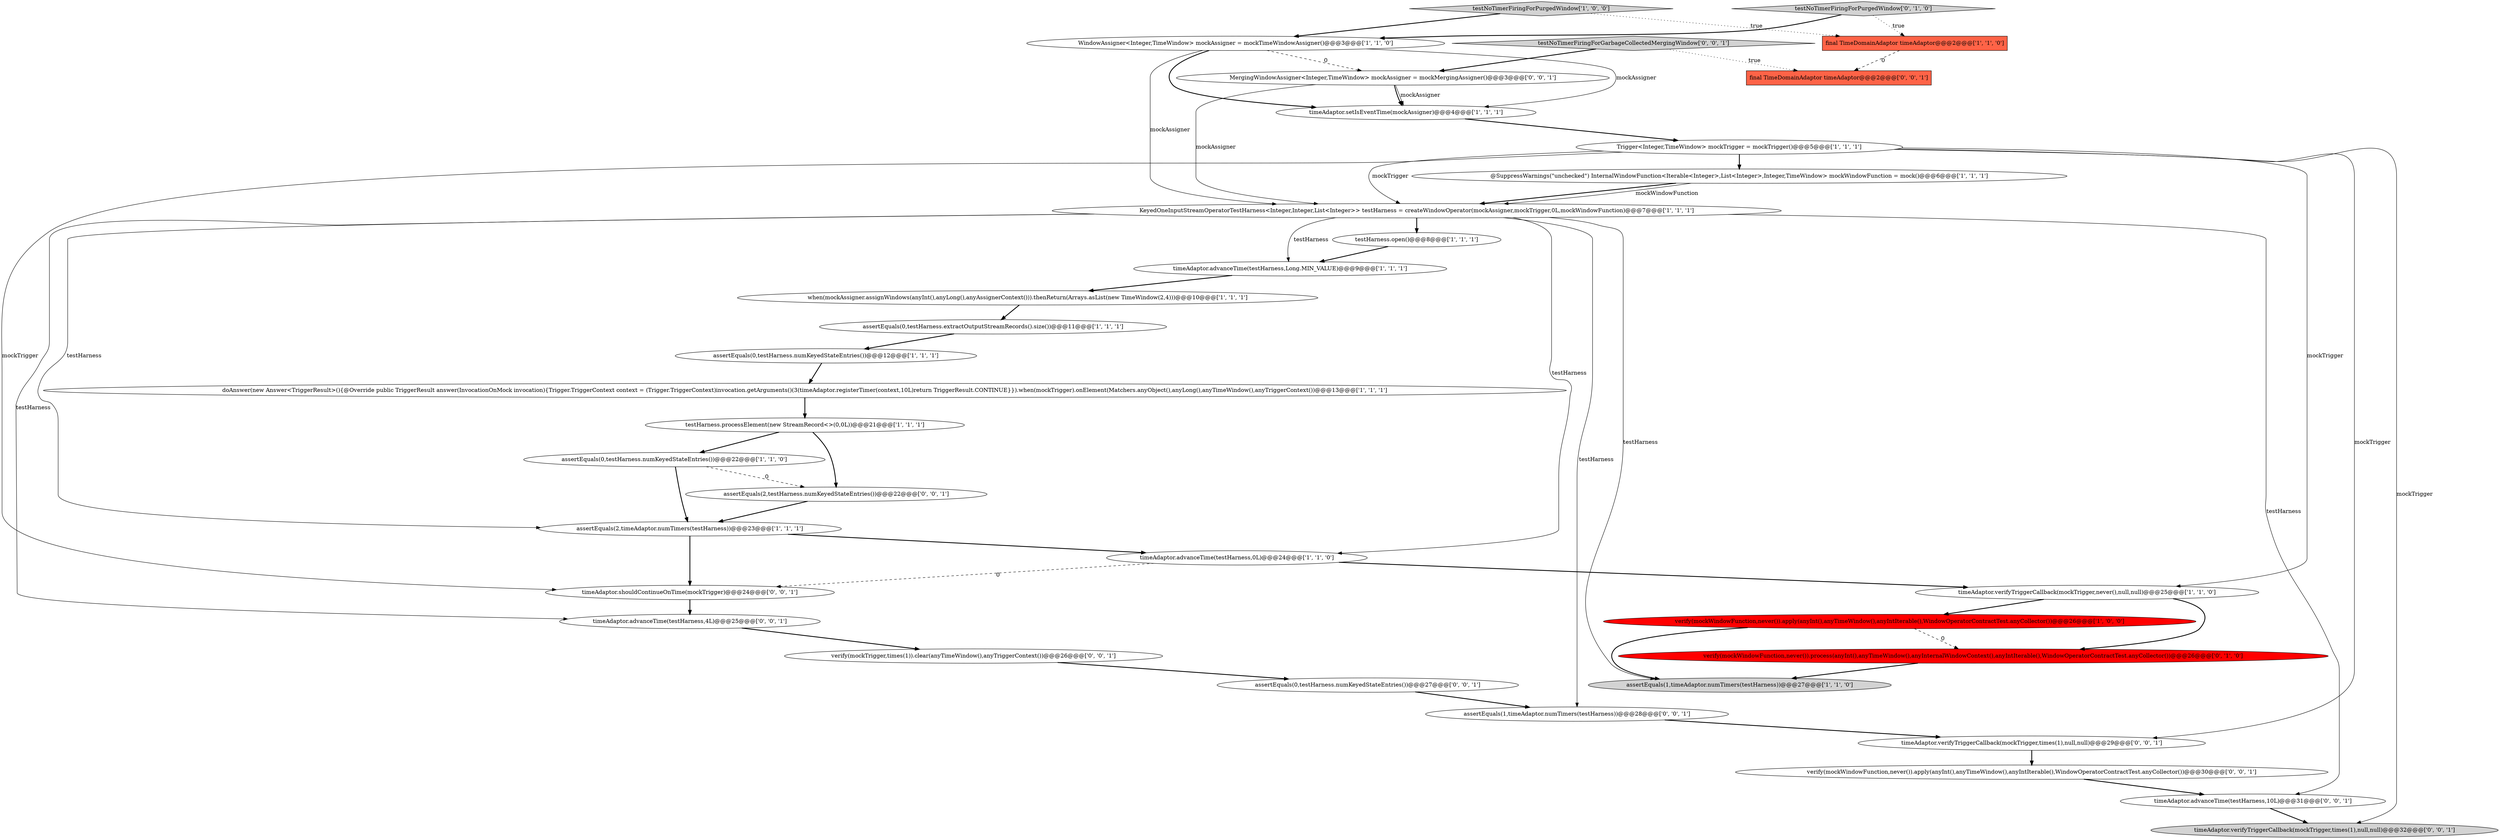 digraph {
25 [style = filled, label = "timeAdaptor.advanceTime(testHarness,4L)@@@25@@@['0', '0', '1']", fillcolor = white, shape = ellipse image = "AAA0AAABBB3BBB"];
22 [style = filled, label = "assertEquals(0,testHarness.numKeyedStateEntries())@@@27@@@['0', '0', '1']", fillcolor = white, shape = ellipse image = "AAA0AAABBB3BBB"];
30 [style = filled, label = "timeAdaptor.advanceTime(testHarness,10L)@@@31@@@['0', '0', '1']", fillcolor = white, shape = ellipse image = "AAA0AAABBB3BBB"];
24 [style = filled, label = "assertEquals(1,timeAdaptor.numTimers(testHarness))@@@28@@@['0', '0', '1']", fillcolor = white, shape = ellipse image = "AAA0AAABBB3BBB"];
9 [style = filled, label = "assertEquals(1,timeAdaptor.numTimers(testHarness))@@@27@@@['1', '1', '0']", fillcolor = lightgray, shape = ellipse image = "AAA0AAABBB1BBB"];
26 [style = filled, label = "MergingWindowAssigner<Integer,TimeWindow> mockAssigner = mockMergingAssigner()@@@3@@@['0', '0', '1']", fillcolor = white, shape = ellipse image = "AAA0AAABBB3BBB"];
23 [style = filled, label = "timeAdaptor.verifyTriggerCallback(mockTrigger,times(1),null,null)@@@29@@@['0', '0', '1']", fillcolor = white, shape = ellipse image = "AAA0AAABBB3BBB"];
33 [style = filled, label = "assertEquals(2,testHarness.numKeyedStateEntries())@@@22@@@['0', '0', '1']", fillcolor = white, shape = ellipse image = "AAA0AAABBB3BBB"];
11 [style = filled, label = "WindowAssigner<Integer,TimeWindow> mockAssigner = mockTimeWindowAssigner()@@@3@@@['1', '1', '0']", fillcolor = white, shape = ellipse image = "AAA0AAABBB1BBB"];
8 [style = filled, label = "final TimeDomainAdaptor timeAdaptor@@@2@@@['1', '1', '0']", fillcolor = tomato, shape = box image = "AAA0AAABBB1BBB"];
10 [style = filled, label = "timeAdaptor.setIsEventTime(mockAssigner)@@@4@@@['1', '1', '1']", fillcolor = white, shape = ellipse image = "AAA0AAABBB1BBB"];
29 [style = filled, label = "timeAdaptor.verifyTriggerCallback(mockTrigger,times(1),null,null)@@@32@@@['0', '0', '1']", fillcolor = lightgray, shape = ellipse image = "AAA0AAABBB3BBB"];
21 [style = filled, label = "verify(mockWindowFunction,never()).process(anyInt(),anyTimeWindow(),anyInternalWindowContext(),anyIntIterable(),WindowOperatorContractTest.anyCollector())@@@26@@@['0', '1', '0']", fillcolor = red, shape = ellipse image = "AAA1AAABBB2BBB"];
1 [style = filled, label = "assertEquals(2,timeAdaptor.numTimers(testHarness))@@@23@@@['1', '1', '1']", fillcolor = white, shape = ellipse image = "AAA0AAABBB1BBB"];
4 [style = filled, label = "testHarness.open()@@@8@@@['1', '1', '1']", fillcolor = white, shape = ellipse image = "AAA0AAABBB1BBB"];
27 [style = filled, label = "verify(mockTrigger,times(1)).clear(anyTimeWindow(),anyTriggerContext())@@@26@@@['0', '0', '1']", fillcolor = white, shape = ellipse image = "AAA0AAABBB3BBB"];
5 [style = filled, label = "testHarness.processElement(new StreamRecord<>(0,0L))@@@21@@@['1', '1', '1']", fillcolor = white, shape = ellipse image = "AAA0AAABBB1BBB"];
0 [style = filled, label = "Trigger<Integer,TimeWindow> mockTrigger = mockTrigger()@@@5@@@['1', '1', '1']", fillcolor = white, shape = ellipse image = "AAA0AAABBB1BBB"];
28 [style = filled, label = "timeAdaptor.shouldContinueOnTime(mockTrigger)@@@24@@@['0', '0', '1']", fillcolor = white, shape = ellipse image = "AAA0AAABBB3BBB"];
32 [style = filled, label = "testNoTimerFiringForGarbageCollectedMergingWindow['0', '0', '1']", fillcolor = lightgray, shape = diamond image = "AAA0AAABBB3BBB"];
13 [style = filled, label = "when(mockAssigner.assignWindows(anyInt(),anyLong(),anyAssignerContext())).thenReturn(Arrays.asList(new TimeWindow(2,4)))@@@10@@@['1', '1', '1']", fillcolor = white, shape = ellipse image = "AAA0AAABBB1BBB"];
7 [style = filled, label = "verify(mockWindowFunction,never()).apply(anyInt(),anyTimeWindow(),anyIntIterable(),WindowOperatorContractTest.anyCollector())@@@26@@@['1', '0', '0']", fillcolor = red, shape = ellipse image = "AAA1AAABBB1BBB"];
15 [style = filled, label = "KeyedOneInputStreamOperatorTestHarness<Integer,Integer,List<Integer>> testHarness = createWindowOperator(mockAssigner,mockTrigger,0L,mockWindowFunction)@@@7@@@['1', '1', '1']", fillcolor = white, shape = ellipse image = "AAA0AAABBB1BBB"];
16 [style = filled, label = "@SuppressWarnings(\"unchecked\") InternalWindowFunction<Iterable<Integer>,List<Integer>,Integer,TimeWindow> mockWindowFunction = mock()@@@6@@@['1', '1', '1']", fillcolor = white, shape = ellipse image = "AAA0AAABBB1BBB"];
12 [style = filled, label = "assertEquals(0,testHarness.numKeyedStateEntries())@@@22@@@['1', '1', '0']", fillcolor = white, shape = ellipse image = "AAA0AAABBB1BBB"];
34 [style = filled, label = "verify(mockWindowFunction,never()).apply(anyInt(),anyTimeWindow(),anyIntIterable(),WindowOperatorContractTest.anyCollector())@@@30@@@['0', '0', '1']", fillcolor = white, shape = ellipse image = "AAA0AAABBB3BBB"];
31 [style = filled, label = "final TimeDomainAdaptor timeAdaptor@@@2@@@['0', '0', '1']", fillcolor = tomato, shape = box image = "AAA0AAABBB3BBB"];
14 [style = filled, label = "timeAdaptor.advanceTime(testHarness,Long.MIN_VALUE)@@@9@@@['1', '1', '1']", fillcolor = white, shape = ellipse image = "AAA0AAABBB1BBB"];
18 [style = filled, label = "assertEquals(0,testHarness.extractOutputStreamRecords().size())@@@11@@@['1', '1', '1']", fillcolor = white, shape = ellipse image = "AAA0AAABBB1BBB"];
2 [style = filled, label = "assertEquals(0,testHarness.numKeyedStateEntries())@@@12@@@['1', '1', '1']", fillcolor = white, shape = ellipse image = "AAA0AAABBB1BBB"];
19 [style = filled, label = "testNoTimerFiringForPurgedWindow['1', '0', '0']", fillcolor = lightgray, shape = diamond image = "AAA0AAABBB1BBB"];
17 [style = filled, label = "doAnswer(new Answer<TriggerResult>(){@Override public TriggerResult answer(InvocationOnMock invocation){Trigger.TriggerContext context = (Trigger.TriggerContext)invocation.getArguments()(3(timeAdaptor.registerTimer(context,10L)return TriggerResult.CONTINUE}}).when(mockTrigger).onElement(Matchers.anyObject(),anyLong(),anyTimeWindow(),anyTriggerContext())@@@13@@@['1', '1', '1']", fillcolor = white, shape = ellipse image = "AAA0AAABBB1BBB"];
3 [style = filled, label = "timeAdaptor.advanceTime(testHarness,0L)@@@24@@@['1', '1', '0']", fillcolor = white, shape = ellipse image = "AAA0AAABBB1BBB"];
20 [style = filled, label = "testNoTimerFiringForPurgedWindow['0', '1', '0']", fillcolor = lightgray, shape = diamond image = "AAA0AAABBB2BBB"];
6 [style = filled, label = "timeAdaptor.verifyTriggerCallback(mockTrigger,never(),null,null)@@@25@@@['1', '1', '0']", fillcolor = white, shape = ellipse image = "AAA0AAABBB1BBB"];
2->17 [style = bold, label=""];
16->15 [style = bold, label=""];
0->15 [style = solid, label="mockTrigger"];
0->16 [style = bold, label=""];
17->5 [style = bold, label=""];
4->14 [style = bold, label=""];
26->15 [style = solid, label="mockAssigner"];
0->23 [style = solid, label="mockTrigger"];
7->21 [style = dashed, label="0"];
12->33 [style = dashed, label="0"];
3->28 [style = dashed, label="0"];
5->33 [style = bold, label=""];
26->10 [style = solid, label="mockAssigner"];
26->10 [style = bold, label=""];
6->21 [style = bold, label=""];
20->8 [style = dotted, label="true"];
15->9 [style = solid, label="testHarness"];
11->26 [style = dashed, label="0"];
15->25 [style = solid, label="testHarness"];
15->14 [style = solid, label="testHarness"];
1->3 [style = bold, label=""];
3->6 [style = bold, label=""];
19->11 [style = bold, label=""];
15->24 [style = solid, label="testHarness"];
33->1 [style = bold, label=""];
18->2 [style = bold, label=""];
12->1 [style = bold, label=""];
27->22 [style = bold, label=""];
11->10 [style = solid, label="mockAssigner"];
34->30 [style = bold, label=""];
30->29 [style = bold, label=""];
32->26 [style = bold, label=""];
19->8 [style = dotted, label="true"];
16->15 [style = solid, label="mockWindowFunction"];
15->3 [style = solid, label="testHarness"];
7->9 [style = bold, label=""];
25->27 [style = bold, label=""];
1->28 [style = bold, label=""];
21->9 [style = bold, label=""];
5->12 [style = bold, label=""];
11->10 [style = bold, label=""];
0->28 [style = solid, label="mockTrigger"];
10->0 [style = bold, label=""];
15->4 [style = bold, label=""];
23->34 [style = bold, label=""];
28->25 [style = bold, label=""];
15->1 [style = solid, label="testHarness"];
0->29 [style = solid, label="mockTrigger"];
15->30 [style = solid, label="testHarness"];
14->13 [style = bold, label=""];
22->24 [style = bold, label=""];
8->31 [style = dashed, label="0"];
0->6 [style = solid, label="mockTrigger"];
6->7 [style = bold, label=""];
11->15 [style = solid, label="mockAssigner"];
32->31 [style = dotted, label="true"];
13->18 [style = bold, label=""];
20->11 [style = bold, label=""];
24->23 [style = bold, label=""];
}
